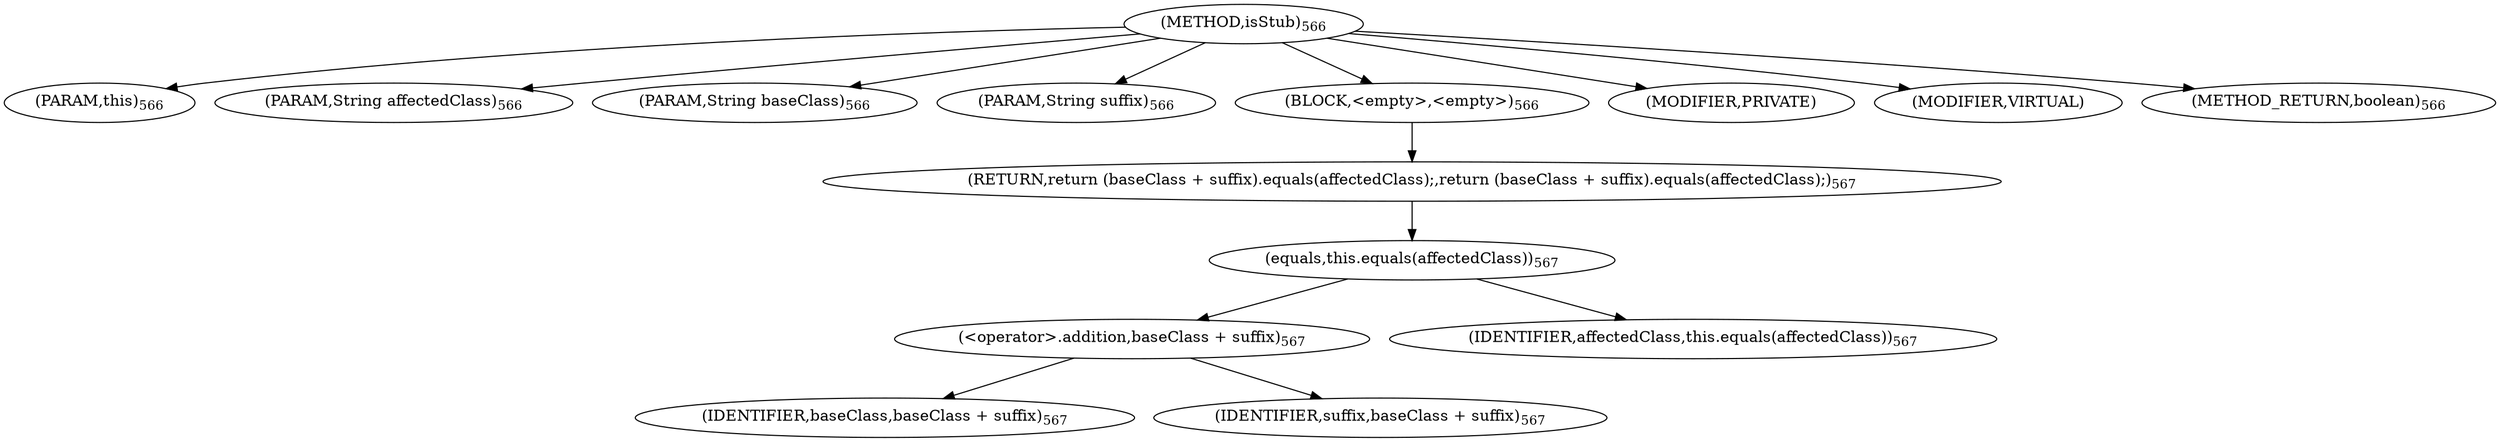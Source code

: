 digraph "isStub" {  
"1414" [label = <(METHOD,isStub)<SUB>566</SUB>> ]
"1415" [label = <(PARAM,this)<SUB>566</SUB>> ]
"1416" [label = <(PARAM,String affectedClass)<SUB>566</SUB>> ]
"1417" [label = <(PARAM,String baseClass)<SUB>566</SUB>> ]
"1418" [label = <(PARAM,String suffix)<SUB>566</SUB>> ]
"1419" [label = <(BLOCK,&lt;empty&gt;,&lt;empty&gt;)<SUB>566</SUB>> ]
"1420" [label = <(RETURN,return (baseClass + suffix).equals(affectedClass);,return (baseClass + suffix).equals(affectedClass);)<SUB>567</SUB>> ]
"1421" [label = <(equals,this.equals(affectedClass))<SUB>567</SUB>> ]
"1422" [label = <(&lt;operator&gt;.addition,baseClass + suffix)<SUB>567</SUB>> ]
"1423" [label = <(IDENTIFIER,baseClass,baseClass + suffix)<SUB>567</SUB>> ]
"1424" [label = <(IDENTIFIER,suffix,baseClass + suffix)<SUB>567</SUB>> ]
"1425" [label = <(IDENTIFIER,affectedClass,this.equals(affectedClass))<SUB>567</SUB>> ]
"1426" [label = <(MODIFIER,PRIVATE)> ]
"1427" [label = <(MODIFIER,VIRTUAL)> ]
"1428" [label = <(METHOD_RETURN,boolean)<SUB>566</SUB>> ]
  "1414" -> "1415" 
  "1414" -> "1416" 
  "1414" -> "1417" 
  "1414" -> "1418" 
  "1414" -> "1419" 
  "1414" -> "1426" 
  "1414" -> "1427" 
  "1414" -> "1428" 
  "1419" -> "1420" 
  "1420" -> "1421" 
  "1421" -> "1422" 
  "1421" -> "1425" 
  "1422" -> "1423" 
  "1422" -> "1424" 
}

